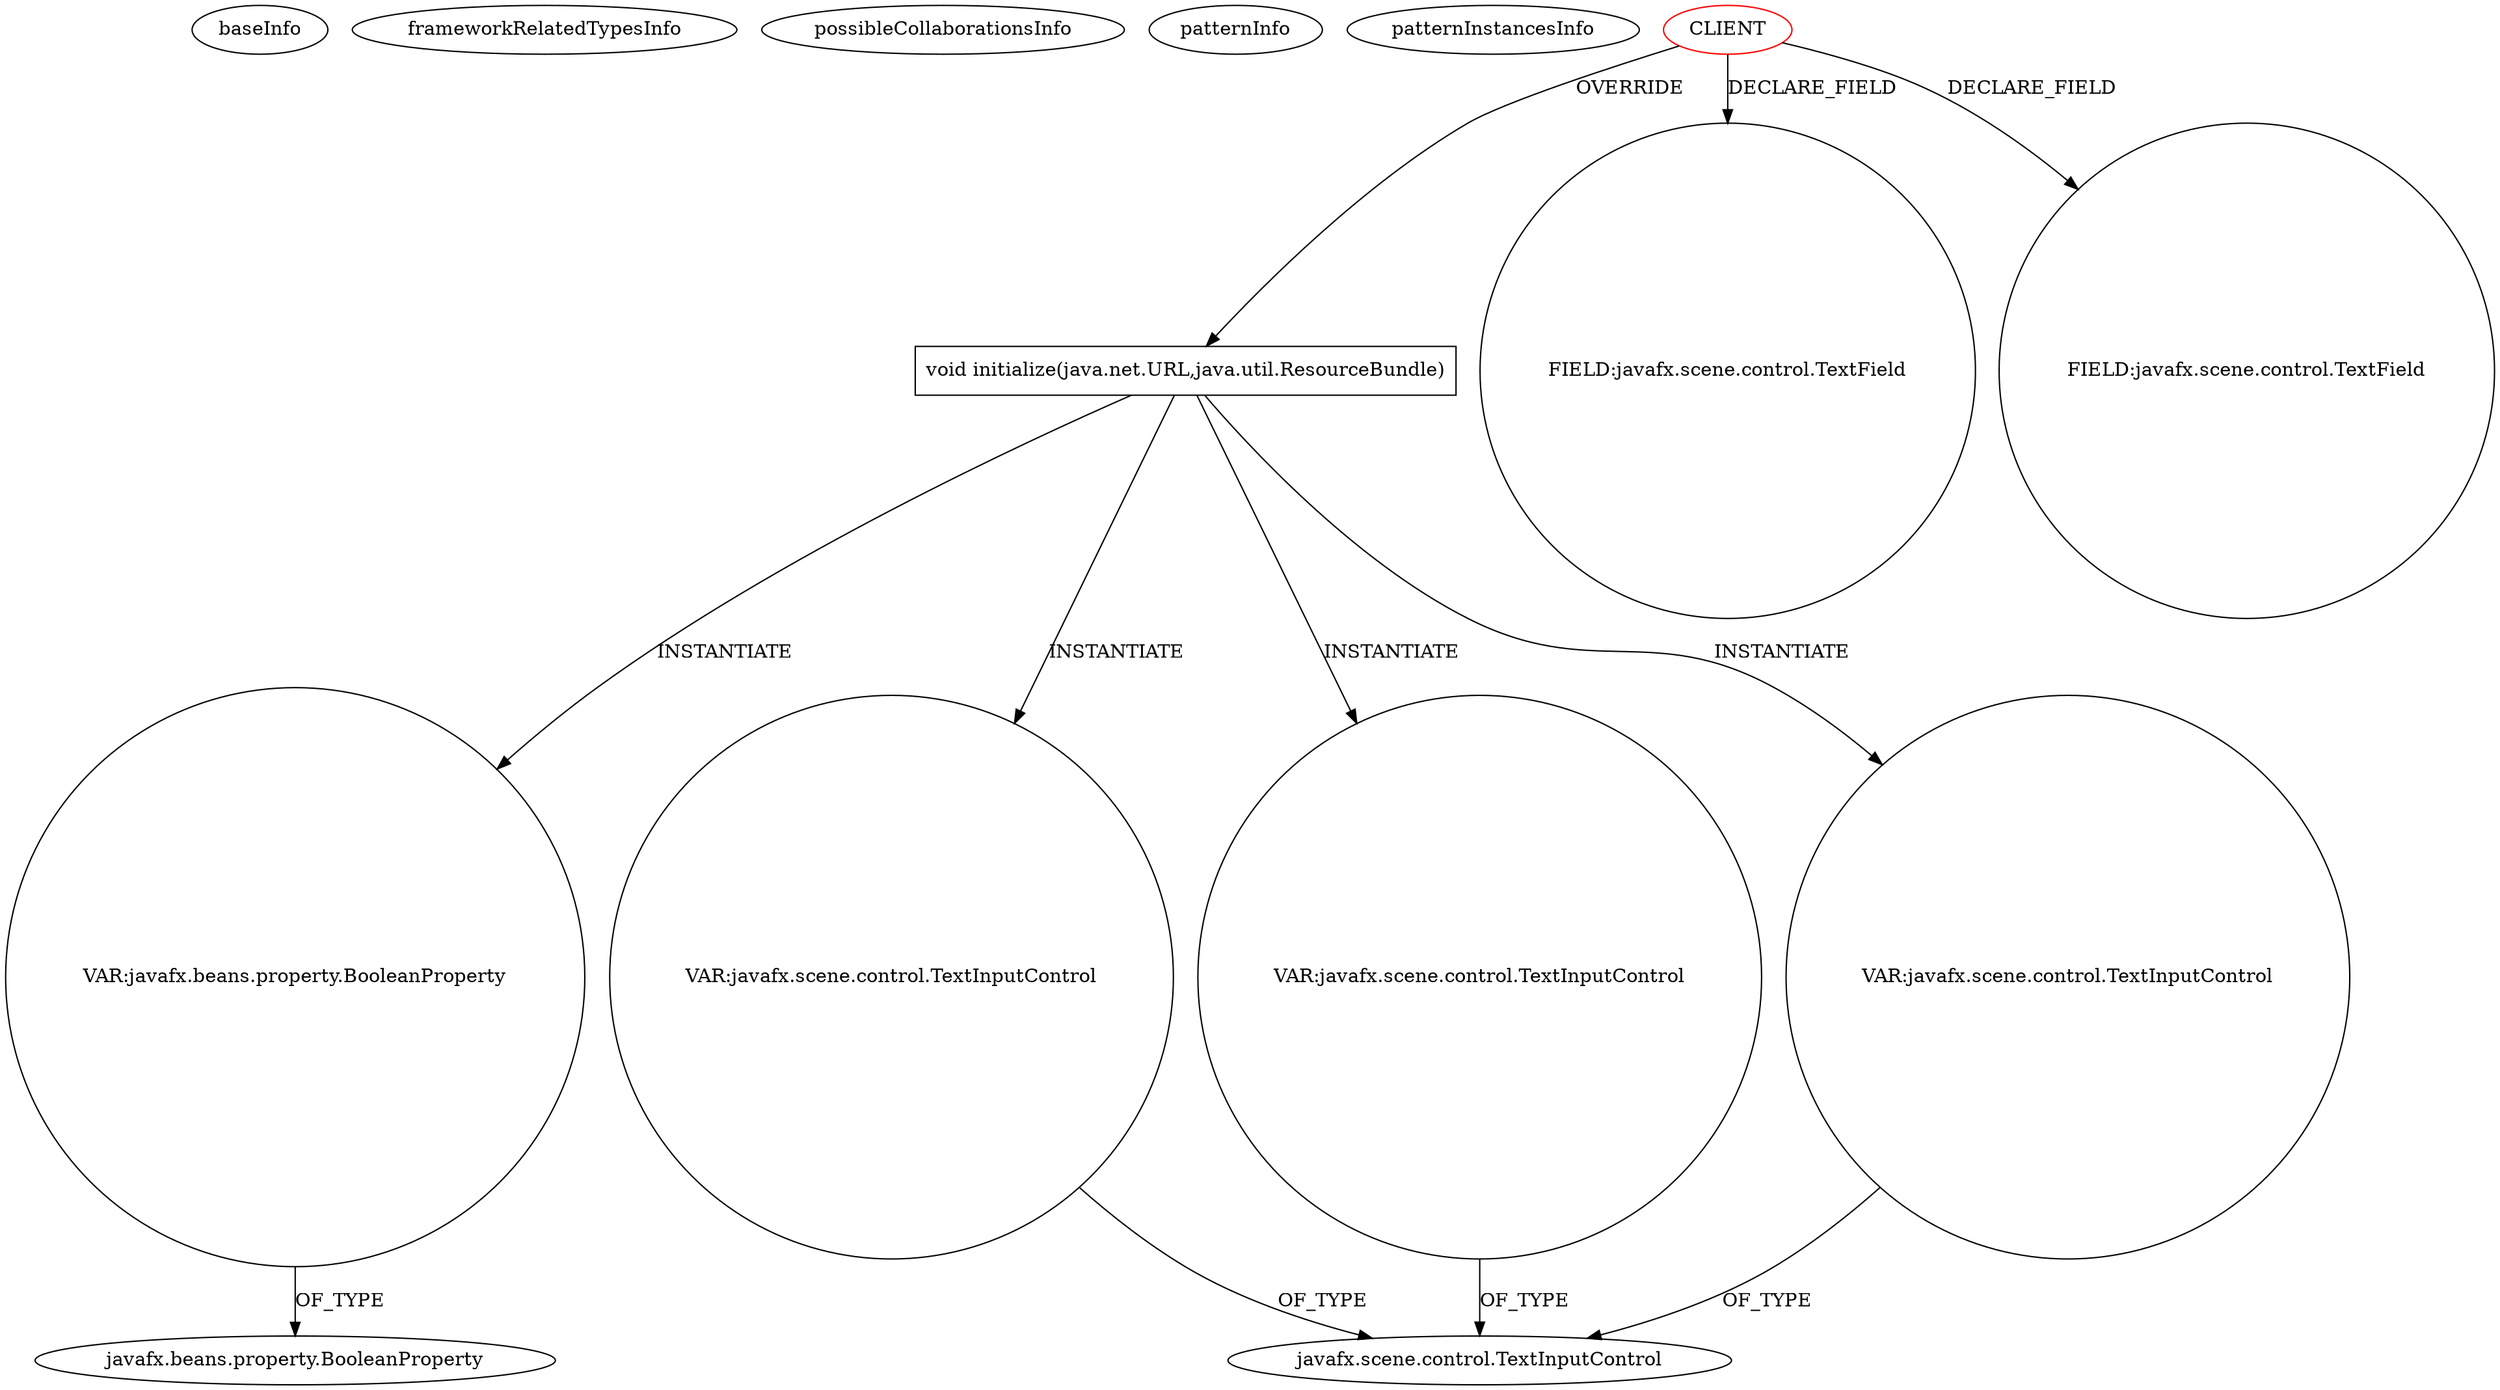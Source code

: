 digraph {
baseInfo[graphId=2101,category="pattern",isAnonymous=false,possibleRelation=false]
frameworkRelatedTypesInfo[]
possibleCollaborationsInfo[]
patternInfo[frequency=2.0,patternRootClient=0]
patternInstancesInfo[0="magomar-jfxpojobinding~/magomar-jfxpojobinding/jfxpojobinding-master/src/main/java/jfxpojobinding/SimpleViewController.java~SimpleViewController~3518",1="bianconejo-CEFX~/bianconejo-CEFX/CEFX-master/src/cefx/CECommandeController.java~CECommandeController~2084"]
447[label="javafx.beans.property.BooleanProperty",vertexType="FRAMEWORK_CLASS_TYPE",isFrameworkType=false]
475[label="VAR:javafx.beans.property.BooleanProperty",vertexType="VARIABLE_EXPRESION",isFrameworkType=false,shape=circle]
104[label="void initialize(java.net.URL,java.util.ResourceBundle)",vertexType="OVERRIDING_METHOD_DECLARATION",isFrameworkType=false,shape=box]
0[label="CLIENT",vertexType="ROOT_CLIENT_CLASS_DECLARATION",isFrameworkType=false,color=red]
131[label="VAR:javafx.scene.control.TextInputControl",vertexType="VARIABLE_EXPRESION",isFrameworkType=false,shape=circle]
244[label="VAR:javafx.scene.control.TextInputControl",vertexType="VARIABLE_EXPRESION",isFrameworkType=false,shape=circle]
146[label="VAR:javafx.scene.control.TextInputControl",vertexType="VARIABLE_EXPRESION",isFrameworkType=false,shape=circle]
125[label="javafx.scene.control.TextInputControl",vertexType="FRAMEWORK_CLASS_TYPE",isFrameworkType=false]
96[label="FIELD:javafx.scene.control.TextField",vertexType="FIELD_DECLARATION",isFrameworkType=false,shape=circle]
88[label="FIELD:javafx.scene.control.TextField",vertexType="FIELD_DECLARATION",isFrameworkType=false,shape=circle]
104->244[label="INSTANTIATE"]
104->475[label="INSTANTIATE"]
0->104[label="OVERRIDE"]
146->125[label="OF_TYPE"]
475->447[label="OF_TYPE"]
104->131[label="INSTANTIATE"]
0->88[label="DECLARE_FIELD"]
131->125[label="OF_TYPE"]
244->125[label="OF_TYPE"]
0->96[label="DECLARE_FIELD"]
104->146[label="INSTANTIATE"]
}
